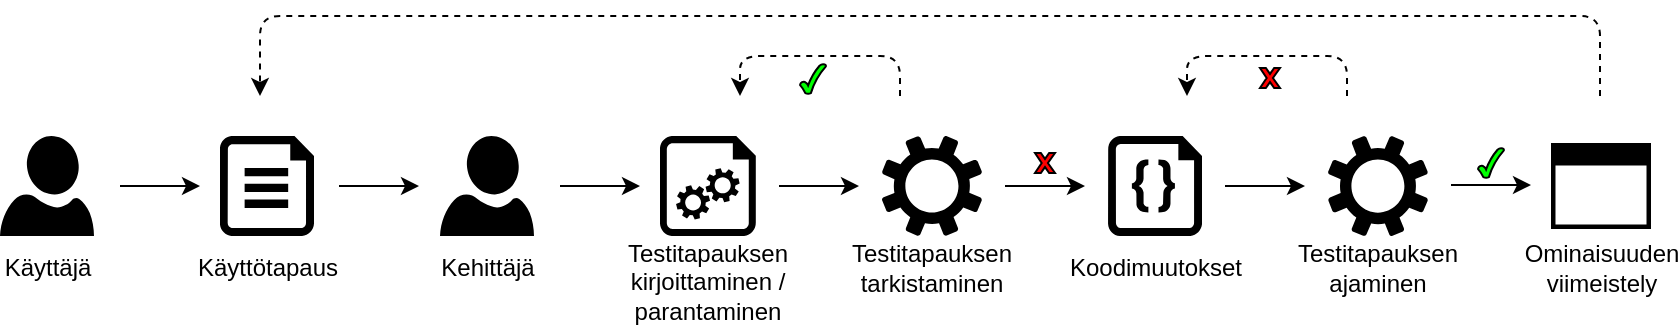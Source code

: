 <mxfile version="12.2.6" type="device" pages="1"><diagram id="MuPAMDTCijUB9QaEskjK" name="Page-1"><mxGraphModel dx="3574" dy="1509" grid="1" gridSize="10" guides="1" tooltips="1" connect="1" arrows="1" fold="1" page="1" pageScale="1" pageWidth="827" pageHeight="1169" math="0" shadow="0"><root><mxCell id="0"/><mxCell id="1" parent="0"/><mxCell id="x1zbLeVORiPp-OtQ9BhK-1" value="" style="aspect=fixed;pointerEvents=1;shadow=0;dashed=0;html=1;strokeColor=none;labelPosition=center;verticalLabelPosition=bottom;verticalAlign=top;align=center;fillColor=#000000;shape=mxgraph.azure.user" parent="1" vertex="1"><mxGeometry x="90" y="220" width="47" height="50" as="geometry"/></mxCell><mxCell id="x1zbLeVORiPp-OtQ9BhK-2" value="" style="aspect=fixed;pointerEvents=1;shadow=0;dashed=0;html=1;strokeColor=none;labelPosition=center;verticalLabelPosition=bottom;verticalAlign=top;align=center;shape=mxgraph.azure.startup_task;fillColor=#000000;" parent="1" vertex="1"><mxGeometry x="200" y="220" width="48" height="50" as="geometry"/></mxCell><mxCell id="x1zbLeVORiPp-OtQ9BhK-3" value="" style="aspect=fixed;pointerEvents=1;shadow=0;dashed=0;html=1;strokeColor=none;labelPosition=center;verticalLabelPosition=bottom;verticalAlign=top;align=center;fillColor=#000000;shape=mxgraph.mscae.enterprise.settings;direction=south;" parent="1" vertex="1"><mxGeometry x="311" y="220" width="50" height="50" as="geometry"/></mxCell><mxCell id="x1zbLeVORiPp-OtQ9BhK-4" value="" style="aspect=fixed;pointerEvents=1;shadow=0;dashed=0;html=1;strokeColor=none;labelPosition=center;verticalLabelPosition=bottom;verticalAlign=top;align=center;fillColor=#000000;shape=mxgraph.azure.code_file" parent="1" vertex="1"><mxGeometry x="424" y="220" width="47" height="50" as="geometry"/></mxCell><mxCell id="x1zbLeVORiPp-OtQ9BhK-5" value="" style="aspect=fixed;pointerEvents=1;shadow=0;dashed=0;html=1;strokeColor=none;labelPosition=center;verticalLabelPosition=bottom;verticalAlign=top;align=center;fillColor=#000000;shape=mxgraph.mscae.enterprise.settings" parent="1" vertex="1"><mxGeometry x="534" y="220" width="50" height="50" as="geometry"/></mxCell><mxCell id="x1zbLeVORiPp-OtQ9BhK-7" value="" style="endArrow=classic;html=1;" parent="1" edge="1"><mxGeometry width="50" height="50" relative="1" as="geometry"><mxPoint x="150" y="245" as="sourcePoint"/><mxPoint x="190" y="245" as="targetPoint"/></mxGeometry></mxCell><mxCell id="x1zbLeVORiPp-OtQ9BhK-8" value="" style="endArrow=classic;html=1;" parent="1" edge="1"><mxGeometry width="50" height="50" relative="1" as="geometry"><mxPoint x="259.5" y="245" as="sourcePoint"/><mxPoint x="299.5" y="245" as="targetPoint"/></mxGeometry></mxCell><mxCell id="x1zbLeVORiPp-OtQ9BhK-9" value="" style="endArrow=classic;html=1;" parent="1" edge="1"><mxGeometry width="50" height="50" relative="1" as="geometry"><mxPoint x="372.5" y="245" as="sourcePoint"/><mxPoint x="412.5" y="245" as="targetPoint"/></mxGeometry></mxCell><mxCell id="x1zbLeVORiPp-OtQ9BhK-10" value="" style="endArrow=classic;html=1;" parent="1" edge="1"><mxGeometry width="50" height="50" relative="1" as="geometry"><mxPoint x="482.5" y="245" as="sourcePoint"/><mxPoint x="522.5" y="245" as="targetPoint"/></mxGeometry></mxCell><mxCell id="x1zbLeVORiPp-OtQ9BhK-11" value="" style="endArrow=classic;html=1;" parent="1" edge="1"><mxGeometry width="50" height="50" relative="1" as="geometry"><mxPoint x="595.5" y="244.5" as="sourcePoint"/><mxPoint x="635.5" y="244.5" as="targetPoint"/></mxGeometry></mxCell><mxCell id="x1zbLeVORiPp-OtQ9BhK-12" value="" style="endArrow=classic;html=1;dashed=1;" parent="1" edge="1"><mxGeometry width="50" height="50" relative="1" as="geometry"><mxPoint x="670" y="200" as="sourcePoint"/><mxPoint y="200" as="targetPoint"/><Array as="points"><mxPoint x="670" y="160"/><mxPoint y="160"/></Array></mxGeometry></mxCell><mxCell id="x1zbLeVORiPp-OtQ9BhK-13" value="&lt;div&gt;Testitapauksen kirjoittaminen / parantaminen&lt;br&gt;&lt;/div&gt;" style="text;html=1;strokeColor=none;fillColor=none;align=center;verticalAlign=middle;whiteSpace=wrap;rounded=0;" parent="1" vertex="1"><mxGeometry x="204" y="283" width="40" height="20" as="geometry"/></mxCell><mxCell id="x1zbLeVORiPp-OtQ9BhK-14" value="&lt;div&gt;Testitapauksen tarkistaminen&lt;/div&gt;" style="text;html=1;strokeColor=none;fillColor=none;align=center;verticalAlign=middle;whiteSpace=wrap;rounded=0;" parent="1" vertex="1"><mxGeometry x="316" y="276" width="40" height="20" as="geometry"/></mxCell><mxCell id="x1zbLeVORiPp-OtQ9BhK-15" value="&lt;div&gt;Koodimuutokset&lt;/div&gt;" style="text;html=1;strokeColor=none;fillColor=none;align=center;verticalAlign=middle;whiteSpace=wrap;rounded=0;" parent="1" vertex="1"><mxGeometry x="427.5" y="276" width="40" height="20" as="geometry"/></mxCell><mxCell id="x1zbLeVORiPp-OtQ9BhK-16" value="Testitapauksen ajaminen" style="text;html=1;strokeColor=none;fillColor=none;align=center;verticalAlign=middle;whiteSpace=wrap;rounded=0;" parent="1" vertex="1"><mxGeometry x="539" y="276" width="40" height="20" as="geometry"/></mxCell><mxCell id="x1zbLeVORiPp-OtQ9BhK-17" value="&lt;div&gt;Ominaisuuden viimeistely&lt;/div&gt;" style="text;html=1;strokeColor=none;fillColor=none;align=center;verticalAlign=middle;whiteSpace=wrap;rounded=0;" parent="1" vertex="1"><mxGeometry x="650.5" y="276" width="40" height="20" as="geometry"/></mxCell><mxCell id="x1zbLeVORiPp-OtQ9BhK-18" value="Kehittäjä" style="text;html=1;strokeColor=none;fillColor=none;align=center;verticalAlign=middle;whiteSpace=wrap;rounded=0;" parent="1" vertex="1"><mxGeometry x="93.5" y="276" width="40" height="20" as="geometry"/></mxCell><mxCell id="ilBSuBhGHpoaoo5IuwCY-4" value="" style="verticalLabelPosition=bottom;verticalAlign=top;html=1;shape=mxgraph.basic.x;fillColor=#FF0000;" parent="1" vertex="1"><mxGeometry x="387.5" y="228.5" width="10" height="10" as="geometry"/></mxCell><mxCell id="Y8CDrRGO_KztUnwFL6J8-1" value="" style="endArrow=classic;html=1;dashed=1;" parent="1" edge="1"><mxGeometry width="50" height="50" relative="1" as="geometry"><mxPoint x="320" y="200" as="sourcePoint"/><mxPoint x="240" y="200" as="targetPoint"/><Array as="points"><mxPoint x="320" y="180"/><mxPoint x="240" y="180"/></Array></mxGeometry></mxCell><mxCell id="Y8CDrRGO_KztUnwFL6J8-2" value="" style="endArrow=classic;html=1;dashed=1;" parent="1" edge="1"><mxGeometry width="50" height="50" relative="1" as="geometry"><mxPoint x="543.5" y="200" as="sourcePoint"/><mxPoint x="463.5" y="200" as="targetPoint"/><Array as="points"><mxPoint x="543.5" y="180"/><mxPoint x="463.5" y="180"/></Array></mxGeometry></mxCell><mxCell id="Y8CDrRGO_KztUnwFL6J8-3" value="" style="verticalLabelPosition=bottom;verticalAlign=top;html=1;shape=mxgraph.basic.tick;fillColor=#00FF00;" parent="1" vertex="1"><mxGeometry x="270" y="184" width="13" height="15" as="geometry"/></mxCell><mxCell id="Y8CDrRGO_KztUnwFL6J8-5" value="" style="verticalLabelPosition=bottom;verticalAlign=top;html=1;shape=mxgraph.basic.tick;fillColor=#00FF00;" parent="1" vertex="1"><mxGeometry x="609" y="226" width="13" height="15" as="geometry"/></mxCell><mxCell id="Y8CDrRGO_KztUnwFL6J8-6" value="" style="verticalLabelPosition=bottom;verticalAlign=top;html=1;shape=mxgraph.basic.x;fillColor=#FF0000;" parent="1" vertex="1"><mxGeometry x="500" y="186" width="10" height="10" as="geometry"/></mxCell><mxCell id="LAdakCDLKlnjvo-0OUfP-1" value="" style="aspect=fixed;pointerEvents=1;shadow=0;dashed=0;html=1;strokeColor=none;labelPosition=center;verticalLabelPosition=bottom;verticalAlign=top;align=center;fillColor=#000000;shape=mxgraph.azure.user" vertex="1" parent="1"><mxGeometry x="-130" y="220" width="47" height="50" as="geometry"/></mxCell><mxCell id="LAdakCDLKlnjvo-0OUfP-3" value="" style="endArrow=classic;html=1;" edge="1" parent="1"><mxGeometry width="50" height="50" relative="1" as="geometry"><mxPoint x="-70" y="245" as="sourcePoint"/><mxPoint x="-30" y="245" as="targetPoint"/></mxGeometry></mxCell><mxCell id="LAdakCDLKlnjvo-0OUfP-4" value="" style="endArrow=classic;html=1;" edge="1" parent="1"><mxGeometry width="50" height="50" relative="1" as="geometry"><mxPoint x="39.5" y="245" as="sourcePoint"/><mxPoint x="79.5" y="245" as="targetPoint"/></mxGeometry></mxCell><mxCell id="LAdakCDLKlnjvo-0OUfP-5" value="Käyttötapaus" style="text;html=1;strokeColor=none;fillColor=none;align=center;verticalAlign=middle;whiteSpace=wrap;rounded=0;" vertex="1" parent="1"><mxGeometry x="-16" y="276" width="40" height="20" as="geometry"/></mxCell><mxCell id="LAdakCDLKlnjvo-0OUfP-6" value="Käyttäjä" style="text;html=1;strokeColor=none;fillColor=none;align=center;verticalAlign=middle;whiteSpace=wrap;rounded=0;" vertex="1" parent="1"><mxGeometry x="-126.5" y="276" width="40" height="20" as="geometry"/></mxCell><mxCell id="LAdakCDLKlnjvo-0OUfP-7" value="" style="aspect=fixed;pointerEvents=1;shadow=0;dashed=0;html=1;strokeColor=none;labelPosition=center;verticalLabelPosition=bottom;verticalAlign=top;align=center;fillColor=#000000;shape=mxgraph.mscae.enterprise.application_blank" vertex="1" parent="1"><mxGeometry x="645.5" y="223.5" width="50" height="43" as="geometry"/></mxCell><mxCell id="LAdakCDLKlnjvo-0OUfP-17" value="" style="aspect=fixed;pointerEvents=1;shadow=0;dashed=0;html=1;strokeColor=none;labelPosition=center;verticalLabelPosition=bottom;verticalAlign=top;align=center;fillColor=#000000;shape=mxgraph.azure.file" vertex="1" parent="1"><mxGeometry x="-20" y="220" width="47" height="50" as="geometry"/></mxCell></root></mxGraphModel></diagram></mxfile>